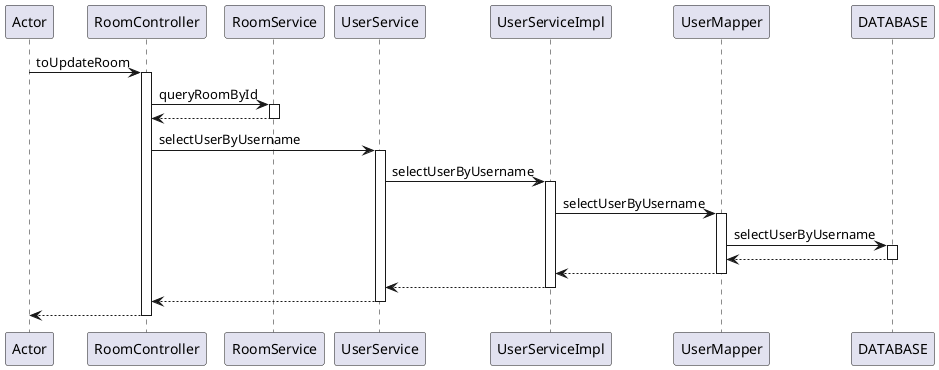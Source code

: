 @startuml
participant Actor
Actor -> RoomController : toUpdateRoom
activate RoomController
RoomController -> RoomService : queryRoomById
activate RoomService
RoomService --> RoomController
deactivate RoomService
RoomController -> UserService : selectUserByUsername
activate UserService
UserService -> UserServiceImpl : selectUserByUsername
activate UserServiceImpl

UserServiceImpl -> UserMapper : selectUserByUsername
activate UserMapper
UserMapper -> DATABASE : selectUserByUsername
activate DATABASE
DATABASE --> UserMapper
deactivate DATABASE
UserMapper --> UserServiceImpl
deactivate UserMapper

UserServiceImpl --> UserService
deactivate UserServiceImpl
UserService --> RoomController
deactivate UserService
return
@enduml